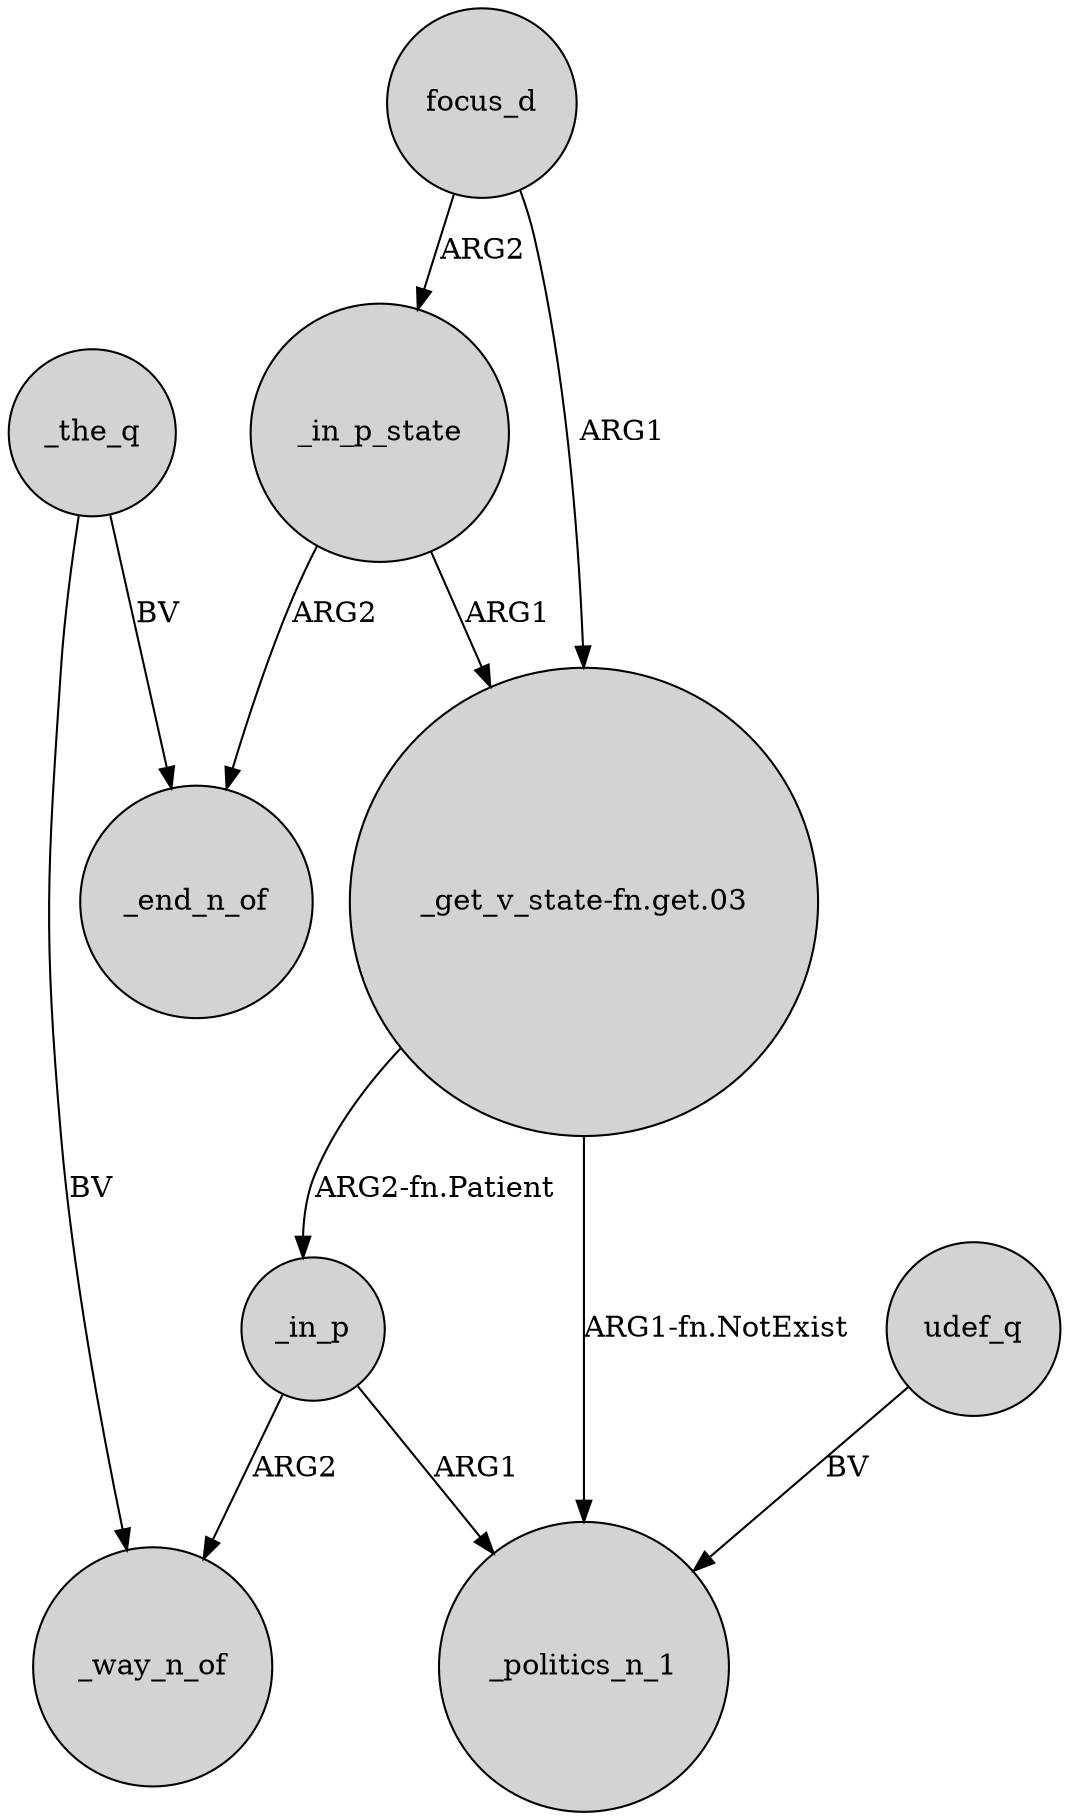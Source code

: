 digraph {
	node [shape=circle style=filled]
	_in_p -> _politics_n_1 [label=ARG1]
	_in_p_state -> "_get_v_state-fn.get.03" [label=ARG1]
	"_get_v_state-fn.get.03" -> _politics_n_1 [label="ARG1-fn.NotExist"]
	_in_p -> _way_n_of [label=ARG2]
	udef_q -> _politics_n_1 [label=BV]
	_in_p_state -> _end_n_of [label=ARG2]
	_the_q -> _end_n_of [label=BV]
	focus_d -> "_get_v_state-fn.get.03" [label=ARG1]
	focus_d -> _in_p_state [label=ARG2]
	_the_q -> _way_n_of [label=BV]
	"_get_v_state-fn.get.03" -> _in_p [label="ARG2-fn.Patient"]
}

